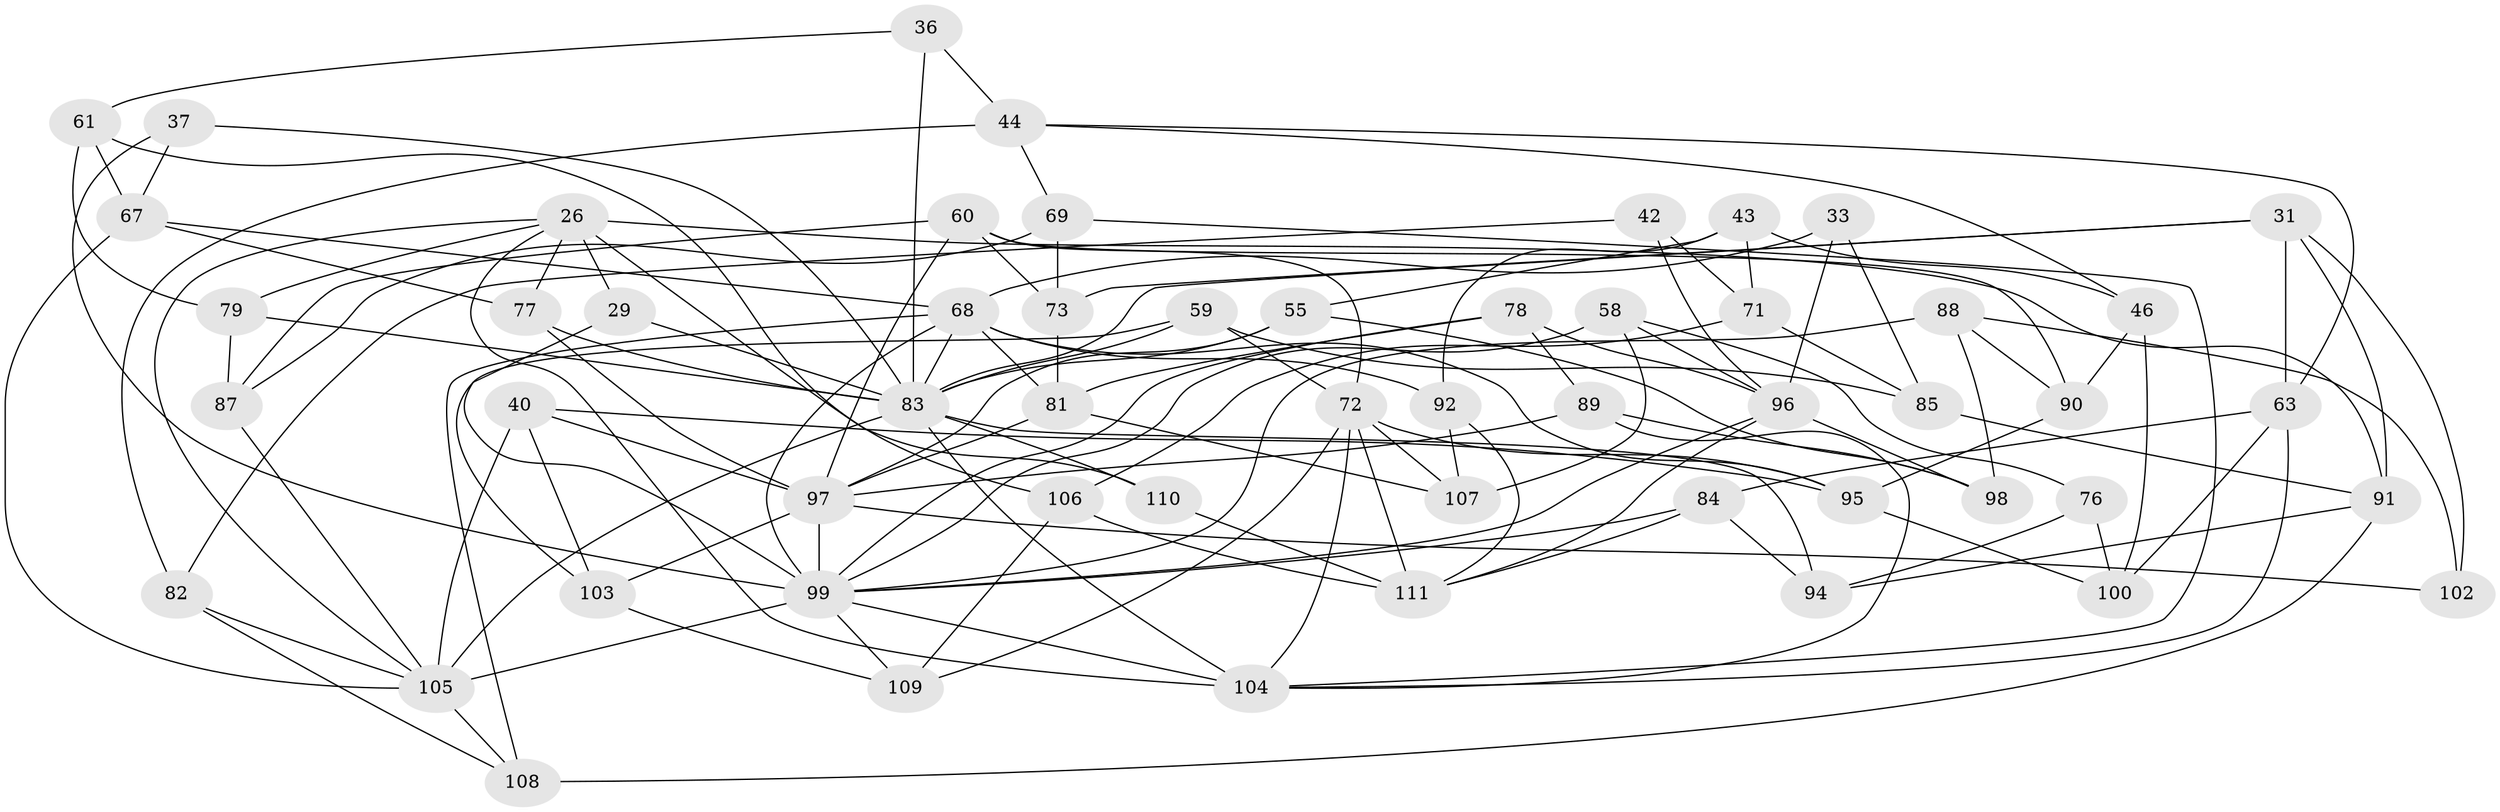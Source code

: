 // original degree distribution, {4: 1.0}
// Generated by graph-tools (version 1.1) at 2025/57/03/09/25 04:57:45]
// undirected, 55 vertices, 132 edges
graph export_dot {
graph [start="1"]
  node [color=gray90,style=filled];
  26 [super="+13+15"];
  29;
  31 [super="+24"];
  33;
  36;
  37;
  40;
  42;
  43;
  44 [super="+17"];
  46;
  55;
  58;
  59;
  60 [super="+38"];
  61;
  63 [super="+49"];
  67 [super="+57"];
  68 [super="+30+45+47+48"];
  69;
  71;
  72 [super="+34+52"];
  73;
  76;
  77;
  78;
  79;
  81 [super="+28"];
  82;
  83 [super="+10+11+32"];
  84;
  85;
  87;
  88 [super="+50"];
  89;
  90;
  91 [super="+80"];
  92;
  94;
  95 [super="+41"];
  96 [super="+8+12+25"];
  97 [super="+64+75"];
  98;
  99 [super="+19+56+65"];
  100 [super="+4"];
  102 [super="+101"];
  103;
  104 [super="+18+62+51"];
  105 [super="+86"];
  106;
  107;
  108 [super="+93"];
  109;
  110 [super="+74"];
  111 [super="+39"];
  26 -- 79;
  26 -- 29;
  26 -- 77;
  26 -- 110 [weight=2];
  26 -- 104;
  26 -- 105;
  26 -- 91;
  29 -- 83;
  29 -- 99 [weight=2];
  31 -- 73;
  31 -- 63 [weight=2];
  31 -- 83 [weight=2];
  31 -- 102 [weight=2];
  31 -- 91;
  33 -- 85;
  33 -- 96 [weight=2];
  33 -- 68;
  36 -- 44 [weight=2];
  36 -- 61;
  36 -- 83;
  37 -- 83;
  37 -- 99 [weight=2];
  37 -- 67;
  40 -- 103;
  40 -- 95;
  40 -- 105;
  40 -- 97;
  42 -- 71;
  42 -- 82;
  42 -- 96 [weight=2];
  43 -- 92;
  43 -- 55;
  43 -- 46;
  43 -- 71;
  44 -- 82;
  44 -- 69;
  44 -- 46;
  44 -- 63;
  46 -- 90;
  46 -- 100;
  55 -- 98;
  55 -- 83;
  55 -- 97;
  58 -- 107;
  58 -- 76;
  58 -- 96;
  58 -- 99;
  59 -- 103;
  59 -- 85;
  59 -- 83;
  59 -- 72;
  60 -- 90;
  60 -- 73;
  60 -- 72;
  60 -- 97 [weight=2];
  60 -- 87;
  61 -- 106;
  61 -- 79;
  61 -- 67;
  63 -- 84;
  63 -- 100 [weight=2];
  63 -- 104 [weight=2];
  67 -- 68 [weight=2];
  67 -- 77;
  67 -- 105;
  68 -- 92;
  68 -- 95 [weight=2];
  68 -- 99 [weight=3];
  68 -- 83 [weight=2];
  68 -- 108 [weight=2];
  68 -- 81;
  69 -- 73;
  69 -- 87;
  69 -- 104;
  71 -- 85;
  71 -- 106;
  72 -- 111 [weight=2];
  72 -- 107;
  72 -- 109;
  72 -- 104;
  72 -- 95;
  73 -- 81;
  76 -- 94;
  76 -- 100 [weight=2];
  77 -- 83;
  77 -- 97;
  78 -- 89;
  78 -- 96;
  78 -- 99;
  78 -- 81;
  79 -- 87;
  79 -- 83;
  81 -- 107;
  81 -- 97 [weight=2];
  82 -- 105;
  82 -- 108;
  83 -- 110;
  83 -- 94;
  83 -- 104;
  83 -- 105 [weight=2];
  84 -- 94;
  84 -- 111;
  84 -- 99;
  85 -- 91;
  87 -- 105;
  88 -- 102 [weight=2];
  88 -- 90;
  88 -- 99 [weight=2];
  88 -- 98;
  89 -- 98;
  89 -- 104;
  89 -- 97;
  90 -- 95;
  91 -- 94;
  91 -- 108 [weight=2];
  92 -- 107;
  92 -- 111;
  95 -- 100;
  96 -- 98;
  96 -- 111 [weight=2];
  96 -- 99;
  97 -- 103;
  97 -- 102 [weight=2];
  97 -- 99 [weight=3];
  99 -- 104 [weight=3];
  99 -- 105 [weight=2];
  99 -- 109;
  103 -- 109;
  105 -- 108;
  106 -- 109;
  106 -- 111;
  110 -- 111 [weight=3];
}
